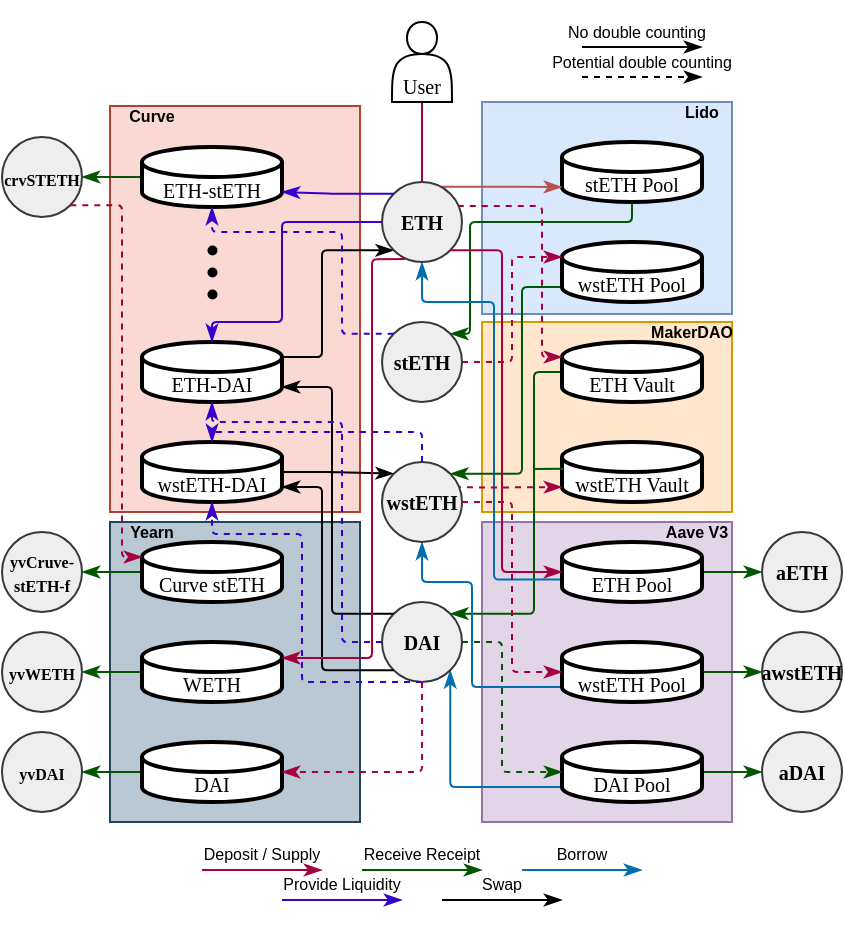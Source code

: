 <mxfile version="22.1.0" type="github">
  <diagram id="ooE3Xo_wV-slX8WCPOP6" name="Page-4">
    <mxGraphModel dx="1458" dy="418" grid="1" gridSize="10" guides="1" tooltips="1" connect="1" arrows="1" fold="1" page="1" pageScale="1" pageWidth="400" pageHeight="500" math="0" shadow="0">
      <root>
        <mxCell id="0" />
        <mxCell id="1" parent="0" />
        <mxCell id="0xcqsg2bEBHfZzJ7icHa-62" value="" style="rounded=0;whiteSpace=wrap;html=1;fillColor=#fad9d5;strokeColor=#ae4132;" vertex="1" parent="1">
          <mxGeometry x="-636" y="52" width="125" height="203" as="geometry" />
        </mxCell>
        <mxCell id="aXwNNv5AYdKiC4HSLwjV-165" value="" style="rounded=0;whiteSpace=wrap;html=1;fillColor=#dae8fc;strokeColor=#6c8ebf;" parent="1" vertex="1">
          <mxGeometry x="-450" y="50" width="125" height="106" as="geometry" />
        </mxCell>
        <mxCell id="aXwNNv5AYdKiC4HSLwjV-163" value="" style="rounded=0;whiteSpace=wrap;html=1;fillColor=#ffe6cc;strokeColor=#d79b00;" parent="1" vertex="1">
          <mxGeometry x="-450" y="160" width="125" height="95" as="geometry" />
        </mxCell>
        <mxCell id="aXwNNv5AYdKiC4HSLwjV-160" value="" style="rounded=0;whiteSpace=wrap;html=1;fillColor=#e1d5e7;strokeColor=#9673a6;" parent="1" vertex="1">
          <mxGeometry x="-450" y="260" width="125" height="150" as="geometry" />
        </mxCell>
        <mxCell id="_4_Hz2iEFn8rfwyZPXuo-4" value="&lt;b&gt;aETH&lt;/b&gt;" style="ellipse;whiteSpace=wrap;html=1;aspect=fixed;labelBackgroundColor=none;labelBorderColor=none;fillColor=#eeeeee;strokeColor=#36393d;fontSize=10;fontFamily=Times New Roman;rounded=0;" parent="1" vertex="1">
          <mxGeometry x="-310" y="265" width="40" height="40" as="geometry" />
        </mxCell>
        <mxCell id="_4_Hz2iEFn8rfwyZPXuo-5" value="&lt;b&gt;awstETH&lt;/b&gt;" style="ellipse;whiteSpace=wrap;html=1;aspect=fixed;labelBackgroundColor=none;labelBorderColor=none;fillColor=#eeeeee;strokeColor=#36393d;fontSize=10;fontFamily=Times New Roman;rounded=0;" parent="1" vertex="1">
          <mxGeometry x="-310" y="315" width="40" height="40" as="geometry" />
        </mxCell>
        <mxCell id="_4_Hz2iEFn8rfwyZPXuo-6" value="&lt;b&gt;aDAI&lt;/b&gt;" style="ellipse;whiteSpace=wrap;html=1;aspect=fixed;labelBackgroundColor=none;labelBorderColor=none;fillColor=#eeeeee;strokeColor=#36393d;fontSize=10;fontFamily=Times New Roman;rounded=0;" parent="1" vertex="1">
          <mxGeometry x="-310" y="365" width="40" height="40" as="geometry" />
        </mxCell>
        <mxCell id="0xcqsg2bEBHfZzJ7icHa-82" style="edgeStyle=orthogonalEdgeStyle;rounded=1;orthogonalLoop=1;jettySize=auto;html=1;exitX=0.5;exitY=1;exitDx=0;exitDy=0;exitPerimeter=0;entryX=1;entryY=0;entryDx=0;entryDy=0;endArrow=classicThin;endFill=1;arcSize=5;fillColor=#008a00;strokeColor=#005700;" edge="1" parent="1" source="bI1gja82rUTGcYfUVD13-1" target="0xcqsg2bEBHfZzJ7icHa-70">
          <mxGeometry relative="1" as="geometry">
            <Array as="points">
              <mxPoint x="-375" y="110" />
              <mxPoint x="-456" y="110" />
              <mxPoint x="-456" y="166" />
            </Array>
          </mxGeometry>
        </mxCell>
        <mxCell id="bI1gja82rUTGcYfUVD13-1" value="stETH Pool" style="shape=cylinder3;whiteSpace=wrap;html=1;boundedLbl=1;backgroundOutline=1;size=7.5;strokeWidth=2;fontFamily=Times New Roman;fontStyle=0;fontSize=10;rounded=0;" parent="1" vertex="1">
          <mxGeometry x="-410" y="70" width="70" height="30" as="geometry" />
        </mxCell>
        <mxCell id="0xcqsg2bEBHfZzJ7icHa-89" style="edgeStyle=orthogonalEdgeStyle;rounded=1;orthogonalLoop=1;jettySize=auto;html=1;exitX=0;exitY=0.5;exitDx=0;exitDy=0;exitPerimeter=0;entryX=1;entryY=0;entryDx=0;entryDy=0;endArrow=classicThin;endFill=1;arcSize=5;fillColor=#008a00;strokeColor=#005700;" edge="1" parent="1" source="bI1gja82rUTGcYfUVD13-3" target="_4_Hz2iEFn8rfwyZPXuo-3">
          <mxGeometry relative="1" as="geometry">
            <Array as="points">
              <mxPoint x="-424" y="185" />
              <mxPoint x="-424" y="306" />
            </Array>
          </mxGeometry>
        </mxCell>
        <mxCell id="bI1gja82rUTGcYfUVD13-3" value="ETH Vault" style="shape=cylinder3;whiteSpace=wrap;html=1;boundedLbl=1;backgroundOutline=1;size=7.5;strokeWidth=2;fontFamily=Times New Roman;fontStyle=0;fontSize=10;rounded=0;" parent="1" vertex="1">
          <mxGeometry x="-410" y="170" width="70" height="30" as="geometry" />
        </mxCell>
        <mxCell id="bI1gja82rUTGcYfUVD13-4" value="wstETH Vault" style="shape=cylinder3;whiteSpace=wrap;html=1;boundedLbl=1;backgroundOutline=1;size=7.5;strokeWidth=2;fontFamily=Times New Roman;fontStyle=0;fontSize=10;rounded=0;" parent="1" vertex="1">
          <mxGeometry x="-410" y="220" width="70" height="30" as="geometry" />
        </mxCell>
        <mxCell id="0xcqsg2bEBHfZzJ7icHa-26" style="edgeStyle=orthogonalEdgeStyle;rounded=0;orthogonalLoop=1;jettySize=auto;html=1;entryX=0;entryY=0.5;entryDx=0;entryDy=0;fillColor=#008a00;strokeColor=#005700;endArrow=classicThin;endFill=1;" edge="1" parent="1" source="bI1gja82rUTGcYfUVD13-5" target="_4_Hz2iEFn8rfwyZPXuo-5">
          <mxGeometry relative="1" as="geometry" />
        </mxCell>
        <mxCell id="0xcqsg2bEBHfZzJ7icHa-98" style="edgeStyle=orthogonalEdgeStyle;rounded=1;orthogonalLoop=1;jettySize=auto;html=1;exitX=0;exitY=1;exitDx=0;exitDy=-7.5;exitPerimeter=0;entryX=0.5;entryY=1;entryDx=0;entryDy=0;endArrow=classicThin;endFill=1;arcSize=5;fillColor=#1ba1e2;strokeColor=#006EAF;" edge="1" parent="1" source="bI1gja82rUTGcYfUVD13-5" target="_4_Hz2iEFn8rfwyZPXuo-2">
          <mxGeometry relative="1" as="geometry">
            <Array as="points">
              <mxPoint x="-455" y="342" />
              <mxPoint x="-455" y="290" />
              <mxPoint x="-480" y="290" />
            </Array>
          </mxGeometry>
        </mxCell>
        <mxCell id="bI1gja82rUTGcYfUVD13-5" value="wstETH Pool" style="shape=cylinder3;whiteSpace=wrap;html=1;boundedLbl=1;backgroundOutline=1;size=7.5;strokeWidth=2;fontFamily=Times New Roman;fontStyle=0;fontSize=10;rounded=0;" parent="1" vertex="1">
          <mxGeometry x="-410" y="320" width="70" height="30" as="geometry" />
        </mxCell>
        <mxCell id="0xcqsg2bEBHfZzJ7icHa-25" style="edgeStyle=orthogonalEdgeStyle;rounded=0;orthogonalLoop=1;jettySize=auto;html=1;entryX=0;entryY=0.5;entryDx=0;entryDy=0;fillColor=#008a00;strokeColor=#005700;endArrow=classicThin;endFill=1;" edge="1" parent="1" source="bI1gja82rUTGcYfUVD13-6" target="_4_Hz2iEFn8rfwyZPXuo-4">
          <mxGeometry relative="1" as="geometry">
            <Array as="points">
              <mxPoint x="-310" y="285" />
              <mxPoint x="-310" y="285" />
            </Array>
          </mxGeometry>
        </mxCell>
        <mxCell id="0xcqsg2bEBHfZzJ7icHa-100" style="edgeStyle=orthogonalEdgeStyle;rounded=1;orthogonalLoop=1;jettySize=auto;html=1;exitX=0;exitY=0;exitDx=0;exitDy=18.75;exitPerimeter=0;entryX=0.5;entryY=1;entryDx=0;entryDy=0;endArrow=classicThin;endFill=1;arcSize=5;fillColor=#1ba1e2;strokeColor=#006EAF;" edge="1" parent="1" source="bI1gja82rUTGcYfUVD13-6" target="_4_Hz2iEFn8rfwyZPXuo-1">
          <mxGeometry relative="1" as="geometry">
            <Array as="points">
              <mxPoint x="-444" y="289" />
              <mxPoint x="-444" y="150" />
              <mxPoint x="-480" y="150" />
            </Array>
          </mxGeometry>
        </mxCell>
        <mxCell id="bI1gja82rUTGcYfUVD13-6" value="ETH Pool" style="shape=cylinder3;whiteSpace=wrap;html=1;boundedLbl=1;backgroundOutline=1;size=7.5;strokeWidth=2;fontFamily=Times New Roman;fontStyle=0;fontSize=10;rounded=0;" parent="1" vertex="1">
          <mxGeometry x="-410" y="270" width="70" height="30" as="geometry" />
        </mxCell>
        <mxCell id="0xcqsg2bEBHfZzJ7icHa-27" style="edgeStyle=orthogonalEdgeStyle;rounded=0;orthogonalLoop=1;jettySize=auto;html=1;entryX=0;entryY=0.5;entryDx=0;entryDy=0;fillColor=#008a00;strokeColor=#005700;endArrow=classicThin;endFill=1;" edge="1" parent="1" source="bI1gja82rUTGcYfUVD13-7" target="_4_Hz2iEFn8rfwyZPXuo-6">
          <mxGeometry relative="1" as="geometry" />
        </mxCell>
        <mxCell id="0xcqsg2bEBHfZzJ7icHa-97" style="edgeStyle=orthogonalEdgeStyle;rounded=1;orthogonalLoop=1;jettySize=auto;html=1;exitX=0;exitY=1;exitDx=0;exitDy=-7.5;exitPerimeter=0;entryX=1;entryY=1;entryDx=0;entryDy=0;endArrow=classicThin;endFill=1;arcSize=5;fillColor=#1ba1e2;strokeColor=#006EAF;" edge="1" parent="1" source="bI1gja82rUTGcYfUVD13-7" target="_4_Hz2iEFn8rfwyZPXuo-3">
          <mxGeometry relative="1" as="geometry" />
        </mxCell>
        <mxCell id="bI1gja82rUTGcYfUVD13-7" value="DAI Pool" style="shape=cylinder3;whiteSpace=wrap;html=1;boundedLbl=1;backgroundOutline=1;size=7.5;strokeWidth=2;fontFamily=Times New Roman;fontStyle=0;fontSize=10;rounded=0;" parent="1" vertex="1">
          <mxGeometry x="-410" y="370" width="70" height="30" as="geometry" />
        </mxCell>
        <mxCell id="qk3m3HCQnxlENwnEO2U1-2" style="edgeStyle=orthogonalEdgeStyle;rounded=0;orthogonalLoop=1;jettySize=auto;html=1;exitX=0.5;exitY=1;exitDx=0;exitDy=0;entryX=0.5;entryY=0;entryDx=0;entryDy=0;endArrow=none;endFill=0;fillColor=#d80073;strokeColor=#A50040;" parent="1" source="aXwNNv5AYdKiC4HSLwjV-1" target="_4_Hz2iEFn8rfwyZPXuo-1" edge="1">
          <mxGeometry relative="1" as="geometry" />
        </mxCell>
        <mxCell id="aXwNNv5AYdKiC4HSLwjV-1" value="&lt;font style=&quot;font-size: 10px;&quot;&gt;&lt;br&gt;&lt;font style=&quot;font-size: 10px;&quot;&gt;&lt;br&gt;User&lt;/font&gt;&lt;/font&gt;" style="shape=actor;whiteSpace=wrap;html=1;fontSize=10;fontFamily=Times New Roman;verticalAlign=middle;rounded=0;" parent="1" vertex="1">
          <mxGeometry x="-495" y="10" width="30" height="40" as="geometry" />
        </mxCell>
        <mxCell id="aXwNNv5AYdKiC4HSLwjV-162" value="&lt;b&gt;Aave V3&lt;/b&gt;" style="text;html=1;strokeColor=none;fillColor=none;align=center;verticalAlign=middle;whiteSpace=wrap;rounded=0;fontSize=8;" parent="1" vertex="1">
          <mxGeometry x="-360" y="250" width="35" height="30" as="geometry" />
        </mxCell>
        <mxCell id="aXwNNv5AYdKiC4HSLwjV-164" value="&lt;b&gt;MakerDAO&lt;/b&gt;" style="text;html=1;strokeColor=none;fillColor=none;align=center;verticalAlign=middle;whiteSpace=wrap;rounded=0;fontSize=8;" parent="1" vertex="1">
          <mxGeometry x="-370" y="150" width="50" height="30" as="geometry" />
        </mxCell>
        <mxCell id="aXwNNv5AYdKiC4HSLwjV-166" value="&lt;b&gt;Lido&lt;/b&gt;" style="text;html=1;strokeColor=none;fillColor=none;align=center;verticalAlign=middle;whiteSpace=wrap;rounded=0;fontSize=8;" parent="1" vertex="1">
          <mxGeometry x="-355" y="40" width="30" height="30" as="geometry" />
        </mxCell>
        <mxCell id="qk3m3HCQnxlENwnEO2U1-29" value="" style="group;fontSize=8;" parent="1" vertex="1" connectable="0">
          <mxGeometry x="-620" y="10" width="84" height="25" as="geometry" />
        </mxCell>
        <mxCell id="qk3m3HCQnxlENwnEO2U1-30" value="" style="endArrow=classicThin;html=1;rounded=0;endFill=1;fillColor=#d80073;strokeColor=#000000;" parent="qk3m3HCQnxlENwnEO2U1-29" edge="1">
          <mxGeometry width="50" height="50" relative="1" as="geometry">
            <mxPoint x="220" y="12.5" as="sourcePoint" />
            <mxPoint x="280" y="12.5" as="targetPoint" />
          </mxGeometry>
        </mxCell>
        <mxCell id="qk3m3HCQnxlENwnEO2U1-31" value="&lt;p style=&quot;line-height: 40%;&quot;&gt;&lt;span style=&quot;font-size: 8px;&quot;&gt;No double counting&lt;/span&gt;&lt;/p&gt;" style="text;html=1;strokeColor=none;fillColor=none;align=center;verticalAlign=middle;whiteSpace=wrap;rounded=0;" parent="qk3m3HCQnxlENwnEO2U1-29" vertex="1">
          <mxGeometry x="210" y="-7.5" width="75" height="25" as="geometry" />
        </mxCell>
        <mxCell id="qk3m3HCQnxlENwnEO2U1-42" value="" style="endArrow=classicThin;html=1;rounded=0;endFill=1;fillColor=#d80073;strokeColor=#000000;dashed=1;" parent="1" edge="1">
          <mxGeometry width="50" height="50" relative="1" as="geometry">
            <mxPoint x="-400" y="37.5" as="sourcePoint" />
            <mxPoint x="-340" y="37.5" as="targetPoint" />
          </mxGeometry>
        </mxCell>
        <mxCell id="qk3m3HCQnxlENwnEO2U1-43" value="&lt;p style=&quot;line-height: 40%;&quot;&gt;&lt;span style=&quot;font-size: 8px;&quot;&gt;Potential double counting&lt;/span&gt;&lt;/p&gt;" style="text;html=1;strokeColor=none;fillColor=none;align=center;verticalAlign=middle;whiteSpace=wrap;rounded=0;" parent="1" vertex="1">
          <mxGeometry x="-420" y="17.5" width="100" height="25" as="geometry" />
        </mxCell>
        <mxCell id="0xcqsg2bEBHfZzJ7icHa-106" style="edgeStyle=orthogonalEdgeStyle;rounded=1;orthogonalLoop=1;jettySize=auto;html=1;entryX=1;entryY=0.5;entryDx=0;entryDy=0;endArrow=classicThin;endFill=1;arcSize=5;fillColor=#008a00;strokeColor=#005700;" edge="1" parent="1" source="0xcqsg2bEBHfZzJ7icHa-17" target="0xcqsg2bEBHfZzJ7icHa-28">
          <mxGeometry relative="1" as="geometry" />
        </mxCell>
        <mxCell id="0xcqsg2bEBHfZzJ7icHa-17" value="ETH-stETH" style="shape=cylinder3;whiteSpace=wrap;html=1;boundedLbl=1;backgroundOutline=1;size=7.5;strokeWidth=2;fontFamily=Times New Roman;fontStyle=0;fontSize=10;rounded=0;" vertex="1" parent="1">
          <mxGeometry x="-620" y="72.5" width="70" height="30" as="geometry" />
        </mxCell>
        <mxCell id="0xcqsg2bEBHfZzJ7icHa-28" value="&lt;b&gt;&lt;font style=&quot;font-size: 8px;&quot;&gt;crvSTETH&lt;/font&gt;&lt;/b&gt;" style="ellipse;whiteSpace=wrap;html=1;aspect=fixed;labelBackgroundColor=none;labelBorderColor=none;fillColor=#eeeeee;strokeColor=#36393d;fontSize=10;fontFamily=Times New Roman;rounded=0;" vertex="1" parent="1">
          <mxGeometry x="-690" y="67.5" width="40" height="40" as="geometry" />
        </mxCell>
        <mxCell id="0xcqsg2bEBHfZzJ7icHa-116" style="edgeStyle=orthogonalEdgeStyle;rounded=1;orthogonalLoop=1;jettySize=auto;html=1;exitX=1;exitY=0.5;exitDx=0;exitDy=0;exitPerimeter=0;entryX=0;entryY=0;entryDx=0;entryDy=0;endArrow=classicThin;endFill=1;arcSize=5;" edge="1" parent="1" source="0xcqsg2bEBHfZzJ7icHa-29" target="_4_Hz2iEFn8rfwyZPXuo-2">
          <mxGeometry relative="1" as="geometry" />
        </mxCell>
        <mxCell id="0xcqsg2bEBHfZzJ7icHa-29" value="wstETH-DAI" style="shape=cylinder3;whiteSpace=wrap;html=1;boundedLbl=1;backgroundOutline=1;size=7.5;strokeWidth=2;fontFamily=Times New Roman;fontStyle=0;fontSize=10;rounded=0;" vertex="1" parent="1">
          <mxGeometry x="-620" y="220" width="70" height="30" as="geometry" />
        </mxCell>
        <mxCell id="0xcqsg2bEBHfZzJ7icHa-63" value="&lt;b&gt;Curve&lt;/b&gt;" style="text;html=1;strokeColor=none;fillColor=none;align=center;verticalAlign=middle;whiteSpace=wrap;rounded=0;fontSize=8;" vertex="1" parent="1">
          <mxGeometry x="-630" y="52" width="30" height="10" as="geometry" />
        </mxCell>
        <mxCell id="0xcqsg2bEBHfZzJ7icHa-67" value="Curve stETH" style="shape=cylinder3;whiteSpace=wrap;html=1;boundedLbl=1;backgroundOutline=1;size=7.5;strokeWidth=2;fontFamily=Times New Roman;fontStyle=0;fontSize=10;rounded=0;" vertex="1" parent="1">
          <mxGeometry x="-620" y="270" width="70" height="30" as="geometry" />
        </mxCell>
        <mxCell id="0xcqsg2bEBHfZzJ7icHa-68" value="&lt;b&gt;&lt;font style=&quot;font-size: 8px;&quot;&gt;yvCruve-&lt;br&gt;stETH-f&lt;br&gt;&lt;/font&gt;&lt;/b&gt;" style="ellipse;whiteSpace=wrap;html=1;aspect=fixed;labelBackgroundColor=none;labelBorderColor=none;fillColor=#eeeeee;strokeColor=#36393d;fontSize=10;fontFamily=Times New Roman;rounded=0;" vertex="1" parent="1">
          <mxGeometry x="-690" y="265" width="40" height="40" as="geometry" />
        </mxCell>
        <mxCell id="0xcqsg2bEBHfZzJ7icHa-111" style="edgeStyle=orthogonalEdgeStyle;rounded=1;orthogonalLoop=1;jettySize=auto;html=1;exitX=1;exitY=0;exitDx=0;exitDy=7.5;exitPerimeter=0;entryX=0;entryY=1;entryDx=0;entryDy=0;endArrow=classicThin;endFill=1;arcSize=5;" edge="1" parent="1" source="0xcqsg2bEBHfZzJ7icHa-72" target="_4_Hz2iEFn8rfwyZPXuo-1">
          <mxGeometry relative="1" as="geometry">
            <Array as="points">
              <mxPoint x="-530" y="178" />
              <mxPoint x="-530" y="124" />
            </Array>
          </mxGeometry>
        </mxCell>
        <mxCell id="0xcqsg2bEBHfZzJ7icHa-72" value="ETH-DAI" style="shape=cylinder3;whiteSpace=wrap;html=1;boundedLbl=1;backgroundOutline=1;size=7.5;strokeWidth=2;fontFamily=Times New Roman;fontStyle=0;fontSize=10;rounded=0;" vertex="1" parent="1">
          <mxGeometry x="-620" y="170" width="70" height="30" as="geometry" />
        </mxCell>
        <mxCell id="aXwNNv5AYdKiC4HSLwjV-182" value="" style="group;fontSize=8;" parent="1" vertex="1" connectable="0">
          <mxGeometry x="-440" y="435" width="80" height="30" as="geometry" />
        </mxCell>
        <mxCell id="aXwNNv5AYdKiC4HSLwjV-178" value="" style="endArrow=classicThin;html=1;rounded=0;endFill=1;" parent="aXwNNv5AYdKiC4HSLwjV-182" edge="1">
          <mxGeometry width="50" height="50" relative="1" as="geometry">
            <mxPoint x="-30" y="14" as="sourcePoint" />
            <mxPoint x="30" y="14" as="targetPoint" />
          </mxGeometry>
        </mxCell>
        <mxCell id="aXwNNv5AYdKiC4HSLwjV-228" value="" style="endArrow=classicThin;html=1;rounded=0;endFill=1;fillColor=#6a00ff;strokeColor=#3700CC;" parent="aXwNNv5AYdKiC4HSLwjV-182" edge="1">
          <mxGeometry width="50" height="50" relative="1" as="geometry">
            <mxPoint x="-110" y="14" as="sourcePoint" />
            <mxPoint x="-50" y="14" as="targetPoint" />
          </mxGeometry>
        </mxCell>
        <mxCell id="aXwNNv5AYdKiC4HSLwjV-229" value="&lt;font style=&quot;font-size: 8px;&quot;&gt;Provide Liquidity&lt;/font&gt;" style="text;html=1;strokeColor=none;fillColor=none;align=center;verticalAlign=middle;whiteSpace=wrap;rounded=0;" parent="aXwNNv5AYdKiC4HSLwjV-182" vertex="1">
          <mxGeometry x="-120" y="-10" width="80" height="30" as="geometry" />
        </mxCell>
        <mxCell id="aXwNNv5AYdKiC4HSLwjV-180" value="&lt;font style=&quot;font-size: 8px;&quot;&gt;Swap&lt;/font&gt;" style="text;html=1;strokeColor=none;fillColor=none;align=center;verticalAlign=middle;whiteSpace=wrap;rounded=0;" parent="aXwNNv5AYdKiC4HSLwjV-182" vertex="1">
          <mxGeometry x="-40" y="-10" width="80" height="30" as="geometry" />
        </mxCell>
        <mxCell id="aXwNNv5AYdKiC4HSLwjV-231" value="" style="group;fontSize=8;" parent="1" vertex="1" connectable="0">
          <mxGeometry x="-600" y="410" width="80" height="30" as="geometry" />
        </mxCell>
        <mxCell id="aXwNNv5AYdKiC4HSLwjV-232" value="" style="endArrow=classicThin;html=1;rounded=0;endFill=1;fillColor=#d80073;strokeColor=#A50040;" parent="aXwNNv5AYdKiC4HSLwjV-231" edge="1">
          <mxGeometry width="50" height="50" relative="1" as="geometry">
            <mxPoint x="10" y="24" as="sourcePoint" />
            <mxPoint x="70" y="24" as="targetPoint" />
          </mxGeometry>
        </mxCell>
        <mxCell id="aXwNNv5AYdKiC4HSLwjV-233" value="&lt;span style=&quot;font-size: 8px;&quot;&gt;Deposit / Supply&lt;/span&gt;" style="text;html=1;strokeColor=none;fillColor=none;align=center;verticalAlign=middle;whiteSpace=wrap;rounded=0;" parent="aXwNNv5AYdKiC4HSLwjV-231" vertex="1">
          <mxGeometry width="80" height="30" as="geometry" />
        </mxCell>
        <mxCell id="aXwNNv5AYdKiC4HSLwjV-234" value="" style="group;fontSize=8;" parent="1" vertex="1" connectable="0">
          <mxGeometry x="-520" y="410" width="80" height="30" as="geometry" />
        </mxCell>
        <mxCell id="aXwNNv5AYdKiC4HSLwjV-235" value="" style="endArrow=classicThin;html=1;rounded=0;endFill=1;fillColor=#008a00;strokeColor=#005700;" parent="aXwNNv5AYdKiC4HSLwjV-234" edge="1">
          <mxGeometry width="50" height="50" relative="1" as="geometry">
            <mxPoint x="10" y="24" as="sourcePoint" />
            <mxPoint x="70" y="24" as="targetPoint" />
          </mxGeometry>
        </mxCell>
        <mxCell id="aXwNNv5AYdKiC4HSLwjV-236" value="&lt;span style=&quot;font-size: 8px;&quot;&gt;Receive Receipt&lt;/span&gt;" style="text;html=1;strokeColor=none;fillColor=none;align=center;verticalAlign=middle;whiteSpace=wrap;rounded=0;" parent="aXwNNv5AYdKiC4HSLwjV-234" vertex="1">
          <mxGeometry width="80" height="30" as="geometry" />
        </mxCell>
        <mxCell id="aXwNNv5AYdKiC4HSLwjV-238" value="" style="endArrow=classicThin;html=1;rounded=0;endFill=1;fillColor=#1ba1e2;strokeColor=#006EAF;" parent="1" edge="1">
          <mxGeometry width="50" height="50" relative="1" as="geometry">
            <mxPoint x="-430" y="434" as="sourcePoint" />
            <mxPoint x="-370" y="434" as="targetPoint" />
          </mxGeometry>
        </mxCell>
        <mxCell id="aXwNNv5AYdKiC4HSLwjV-239" value="&lt;span style=&quot;font-size: 8px;&quot;&gt;Borrow&lt;/span&gt;" style="text;html=1;strokeColor=none;fillColor=none;align=center;verticalAlign=middle;whiteSpace=wrap;rounded=0;" parent="1" vertex="1">
          <mxGeometry x="-440" y="410" width="80" height="30" as="geometry" />
        </mxCell>
        <mxCell id="0xcqsg2bEBHfZzJ7icHa-84" style="edgeStyle=orthogonalEdgeStyle;rounded=1;orthogonalLoop=1;jettySize=auto;html=1;exitX=0;exitY=1;exitDx=0;exitDy=-7.5;exitPerimeter=0;entryX=1;entryY=0;entryDx=0;entryDy=0;endArrow=classicThin;endFill=1;arcSize=5;fillColor=#008a00;strokeColor=#005700;" edge="1" parent="1" source="0xcqsg2bEBHfZzJ7icHa-75" target="_4_Hz2iEFn8rfwyZPXuo-2">
          <mxGeometry relative="1" as="geometry">
            <Array as="points">
              <mxPoint x="-430" y="142" />
              <mxPoint x="-430" y="236" />
            </Array>
          </mxGeometry>
        </mxCell>
        <mxCell id="0xcqsg2bEBHfZzJ7icHa-75" value="wstETH Pool" style="shape=cylinder3;whiteSpace=wrap;html=1;boundedLbl=1;backgroundOutline=1;size=7.5;strokeWidth=2;fontFamily=Times New Roman;fontStyle=0;fontSize=10;rounded=0;" vertex="1" parent="1">
          <mxGeometry x="-410" y="120" width="70" height="30" as="geometry" />
        </mxCell>
        <mxCell id="0xcqsg2bEBHfZzJ7icHa-76" value="" style="rounded=0;whiteSpace=wrap;html=1;fillColor=#bac8d3;strokeColor=#23445d;" vertex="1" parent="1">
          <mxGeometry x="-636" y="260" width="125" height="150" as="geometry" />
        </mxCell>
        <mxCell id="0xcqsg2bEBHfZzJ7icHa-77" value="&lt;b&gt;Yearn&lt;/b&gt;" style="text;html=1;strokeColor=none;fillColor=none;align=center;verticalAlign=middle;whiteSpace=wrap;rounded=0;fontSize=8;" vertex="1" parent="1">
          <mxGeometry x="-630" y="260" width="30" height="10" as="geometry" />
        </mxCell>
        <mxCell id="0xcqsg2bEBHfZzJ7icHa-108" style="edgeStyle=orthogonalEdgeStyle;rounded=1;orthogonalLoop=1;jettySize=auto;html=1;exitX=0;exitY=0.5;exitDx=0;exitDy=0;exitPerimeter=0;entryX=1;entryY=0.5;entryDx=0;entryDy=0;endArrow=classicThin;endFill=1;arcSize=5;fillColor=#008a00;strokeColor=#005700;" edge="1" parent="1" source="0xcqsg2bEBHfZzJ7icHa-78" target="0xcqsg2bEBHfZzJ7icHa-68">
          <mxGeometry relative="1" as="geometry" />
        </mxCell>
        <mxCell id="0xcqsg2bEBHfZzJ7icHa-78" value="Curve stETH" style="shape=cylinder3;whiteSpace=wrap;html=1;boundedLbl=1;backgroundOutline=1;size=7.5;strokeWidth=2;fontFamily=Times New Roman;fontStyle=0;fontSize=10;rounded=0;" vertex="1" parent="1">
          <mxGeometry x="-620" y="270" width="70" height="30" as="geometry" />
        </mxCell>
        <mxCell id="0xcqsg2bEBHfZzJ7icHa-81" style="edgeStyle=orthogonalEdgeStyle;rounded=1;orthogonalLoop=1;jettySize=auto;html=1;exitX=0.705;exitY=0.059;exitDx=0;exitDy=0;entryX=0;entryY=1;entryDx=0;entryDy=-7.5;entryPerimeter=0;exitPerimeter=0;endArrow=classicThin;endFill=1;arcSize=5;fillColor=#f8cecc;gradientColor=#ea6b66;strokeColor=#b85450;" edge="1" parent="1" source="_4_Hz2iEFn8rfwyZPXuo-1" target="bI1gja82rUTGcYfUVD13-1">
          <mxGeometry relative="1" as="geometry" />
        </mxCell>
        <mxCell id="0xcqsg2bEBHfZzJ7icHa-83" style="edgeStyle=orthogonalEdgeStyle;rounded=1;orthogonalLoop=1;jettySize=auto;html=1;exitX=1;exitY=0.5;exitDx=0;exitDy=0;entryX=0;entryY=0;entryDx=0;entryDy=7.5;entryPerimeter=0;endArrow=classicThin;endFill=1;arcSize=5;fillColor=#d80073;strokeColor=#A50040;dashed=1;" edge="1" parent="1" source="0xcqsg2bEBHfZzJ7icHa-70" target="0xcqsg2bEBHfZzJ7icHa-75">
          <mxGeometry relative="1" as="geometry" />
        </mxCell>
        <mxCell id="0xcqsg2bEBHfZzJ7icHa-85" style="edgeStyle=orthogonalEdgeStyle;rounded=1;orthogonalLoop=1;jettySize=auto;html=1;exitX=0.947;exitY=0.3;exitDx=0;exitDy=0;entryX=0;entryY=0;entryDx=0;entryDy=7.5;entryPerimeter=0;exitPerimeter=0;endArrow=classicThin;endFill=1;arcSize=5;fillColor=#d80073;strokeColor=#A50040;dashed=1;" edge="1" parent="1" source="_4_Hz2iEFn8rfwyZPXuo-1" target="bI1gja82rUTGcYfUVD13-3">
          <mxGeometry relative="1" as="geometry">
            <Array as="points">
              <mxPoint x="-420" y="102" />
              <mxPoint x="-420" y="178" />
            </Array>
          </mxGeometry>
        </mxCell>
        <mxCell id="0xcqsg2bEBHfZzJ7icHa-86" style="edgeStyle=orthogonalEdgeStyle;rounded=1;orthogonalLoop=1;jettySize=auto;html=1;exitX=0.912;exitY=0.317;exitDx=0;exitDy=0;entryX=0;entryY=1;entryDx=0;entryDy=-7.5;entryPerimeter=0;exitPerimeter=0;endArrow=classicThin;endFill=1;arcSize=5;fillColor=#d80073;strokeColor=#A50040;dashed=1;" edge="1" parent="1" source="_4_Hz2iEFn8rfwyZPXuo-2" target="bI1gja82rUTGcYfUVD13-4">
          <mxGeometry relative="1" as="geometry" />
        </mxCell>
        <mxCell id="_4_Hz2iEFn8rfwyZPXuo-2" value="&lt;b&gt;wstETH&lt;/b&gt;" style="ellipse;whiteSpace=wrap;html=1;aspect=fixed;labelBackgroundColor=none;labelBorderColor=none;fillColor=#eeeeee;strokeColor=#36393d;fontSize=10;fontFamily=Times New Roman;rounded=0;" parent="1" vertex="1">
          <mxGeometry x="-500" y="230" width="40" height="40" as="geometry" />
        </mxCell>
        <mxCell id="0xcqsg2bEBHfZzJ7icHa-70" value="&lt;b style=&quot;font-size: 10px;&quot;&gt;stETH&lt;/b&gt;" style="ellipse;whiteSpace=wrap;html=1;aspect=fixed;labelBackgroundColor=none;labelBorderColor=none;fillColor=#eeeeee;strokeColor=#36393d;fontSize=10;fontFamily=Times New Roman;rounded=0;" vertex="1" parent="1">
          <mxGeometry x="-500" y="160" width="40" height="40" as="geometry" />
        </mxCell>
        <mxCell id="_4_Hz2iEFn8rfwyZPXuo-1" value="&lt;b style=&quot;font-size: 10px;&quot;&gt;ETH&lt;/b&gt;" style="ellipse;whiteSpace=wrap;html=1;aspect=fixed;labelBackgroundColor=none;labelBorderColor=none;fillColor=#eeeeee;strokeColor=#36393d;fontSize=10;fontFamily=Times New Roman;rounded=0;" parent="1" vertex="1">
          <mxGeometry x="-500" y="90" width="40" height="40" as="geometry" />
        </mxCell>
        <mxCell id="_4_Hz2iEFn8rfwyZPXuo-3" value="&lt;b&gt;DAI&lt;/b&gt;" style="ellipse;whiteSpace=wrap;html=1;aspect=fixed;labelBackgroundColor=none;labelBorderColor=none;fillColor=#eeeeee;strokeColor=#36393d;fontSize=10;fontFamily=Times New Roman;rounded=0;" parent="1" vertex="1">
          <mxGeometry x="-500" y="300" width="40" height="40" as="geometry" />
        </mxCell>
        <mxCell id="0xcqsg2bEBHfZzJ7icHa-92" value="" style="endArrow=none;html=1;rounded=0;entryX=0.073;entryY=0.411;entryDx=0;entryDy=0;entryPerimeter=0;fillColor=#008a00;strokeColor=#005700;" edge="1" parent="1">
          <mxGeometry width="50" height="50" relative="1" as="geometry">
            <mxPoint x="-424" y="233.5" as="sourcePoint" />
            <mxPoint x="-408.89" y="233.33" as="targetPoint" />
            <Array as="points">
              <mxPoint x="-424" y="233" />
            </Array>
          </mxGeometry>
        </mxCell>
        <mxCell id="0xcqsg2bEBHfZzJ7icHa-94" style="edgeStyle=orthogonalEdgeStyle;rounded=1;orthogonalLoop=1;jettySize=auto;html=1;exitX=1;exitY=1;exitDx=0;exitDy=0;entryX=0;entryY=0.5;entryDx=0;entryDy=0;entryPerimeter=0;endArrow=classicThin;endFill=1;arcSize=5;fillColor=#d80073;strokeColor=#A50040;" edge="1" parent="1" source="_4_Hz2iEFn8rfwyZPXuo-1" target="bI1gja82rUTGcYfUVD13-6">
          <mxGeometry relative="1" as="geometry">
            <Array as="points">
              <mxPoint x="-440" y="124" />
              <mxPoint x="-440" y="285" />
            </Array>
          </mxGeometry>
        </mxCell>
        <mxCell id="0xcqsg2bEBHfZzJ7icHa-95" style="edgeStyle=orthogonalEdgeStyle;rounded=1;orthogonalLoop=1;jettySize=auto;html=1;exitX=1;exitY=0.5;exitDx=0;exitDy=0;entryX=0;entryY=0.5;entryDx=0;entryDy=0;entryPerimeter=0;endArrow=classicThin;endFill=1;arcSize=5;fillColor=#d80073;strokeColor=#A50040;dashed=1;" edge="1" parent="1" source="_4_Hz2iEFn8rfwyZPXuo-2" target="bI1gja82rUTGcYfUVD13-5">
          <mxGeometry relative="1" as="geometry" />
        </mxCell>
        <mxCell id="0xcqsg2bEBHfZzJ7icHa-96" style="edgeStyle=orthogonalEdgeStyle;rounded=1;orthogonalLoop=1;jettySize=auto;html=1;exitX=1;exitY=0.5;exitDx=0;exitDy=0;entryX=0;entryY=0.5;entryDx=0;entryDy=0;entryPerimeter=0;endArrow=classicThin;endFill=1;arcSize=5;fillColor=#008a00;strokeColor=#005700;dashed=1;" edge="1" parent="1" source="_4_Hz2iEFn8rfwyZPXuo-3" target="bI1gja82rUTGcYfUVD13-7">
          <mxGeometry relative="1" as="geometry">
            <Array as="points">
              <mxPoint x="-440" y="320" />
              <mxPoint x="-440" y="385" />
            </Array>
          </mxGeometry>
        </mxCell>
        <mxCell id="0xcqsg2bEBHfZzJ7icHa-104" style="edgeStyle=orthogonalEdgeStyle;rounded=1;orthogonalLoop=1;jettySize=auto;html=1;exitX=0;exitY=0;exitDx=0;exitDy=0;entryX=1;entryY=1;entryDx=0;entryDy=-7.5;entryPerimeter=0;endArrow=classicThin;endFill=1;arcSize=5;fillColor=#6a00ff;strokeColor=#3700CC;" edge="1" parent="1" source="_4_Hz2iEFn8rfwyZPXuo-1" target="0xcqsg2bEBHfZzJ7icHa-17">
          <mxGeometry relative="1" as="geometry" />
        </mxCell>
        <mxCell id="0xcqsg2bEBHfZzJ7icHa-105" style="edgeStyle=orthogonalEdgeStyle;rounded=1;orthogonalLoop=1;jettySize=auto;html=1;exitX=0;exitY=0;exitDx=0;exitDy=0;entryX=0.5;entryY=1;entryDx=0;entryDy=0;entryPerimeter=0;endArrow=classicThin;endFill=1;arcSize=5;fillColor=#6a00ff;strokeColor=#3700CC;dashed=1;" edge="1" parent="1" source="0xcqsg2bEBHfZzJ7icHa-70" target="0xcqsg2bEBHfZzJ7icHa-17">
          <mxGeometry relative="1" as="geometry">
            <Array as="points">
              <mxPoint x="-520" y="166" />
              <mxPoint x="-520" y="115" />
              <mxPoint x="-585" y="115" />
            </Array>
          </mxGeometry>
        </mxCell>
        <mxCell id="0xcqsg2bEBHfZzJ7icHa-107" style="edgeStyle=orthogonalEdgeStyle;rounded=1;orthogonalLoop=1;jettySize=auto;html=1;exitX=1;exitY=1;exitDx=0;exitDy=0;entryX=0;entryY=0;entryDx=0;entryDy=7.5;entryPerimeter=0;endArrow=classicThin;endFill=1;arcSize=5;fillColor=#d80073;strokeColor=#A50040;dashed=1;" edge="1" parent="1" source="0xcqsg2bEBHfZzJ7icHa-28" target="0xcqsg2bEBHfZzJ7icHa-78">
          <mxGeometry relative="1" as="geometry">
            <Array as="points">
              <mxPoint x="-630" y="102" />
              <mxPoint x="-630" y="278" />
            </Array>
          </mxGeometry>
        </mxCell>
        <mxCell id="0xcqsg2bEBHfZzJ7icHa-109" style="edgeStyle=orthogonalEdgeStyle;rounded=1;orthogonalLoop=1;jettySize=auto;html=1;exitX=0;exitY=0;exitDx=0;exitDy=0;entryX=1;entryY=1;entryDx=0;entryDy=-7.5;entryPerimeter=0;endArrow=classicThin;endFill=1;arcSize=5;" edge="1" parent="1" source="_4_Hz2iEFn8rfwyZPXuo-3" target="0xcqsg2bEBHfZzJ7icHa-72">
          <mxGeometry relative="1" as="geometry" />
        </mxCell>
        <mxCell id="0xcqsg2bEBHfZzJ7icHa-114" style="edgeStyle=orthogonalEdgeStyle;rounded=1;orthogonalLoop=1;jettySize=auto;html=1;exitX=0;exitY=1;exitDx=0;exitDy=0;entryX=1;entryY=1;entryDx=0;entryDy=-7.5;entryPerimeter=0;endArrow=classicThin;endFill=1;arcSize=5;" edge="1" parent="1" source="_4_Hz2iEFn8rfwyZPXuo-3" target="0xcqsg2bEBHfZzJ7icHa-29">
          <mxGeometry relative="1" as="geometry">
            <Array as="points">
              <mxPoint x="-530" y="334" />
              <mxPoint x="-530" y="242" />
            </Array>
          </mxGeometry>
        </mxCell>
        <mxCell id="0xcqsg2bEBHfZzJ7icHa-118" value="" style="shape=waypoint;sketch=0;fillStyle=solid;size=6;pointerEvents=1;points=[];fillColor=none;resizable=0;rotatable=0;perimeter=centerPerimeter;snapToPoint=1;strokeWidth=0.5;" vertex="1" parent="1">
          <mxGeometry x="-595" y="136" width="20" height="20" as="geometry" />
        </mxCell>
        <mxCell id="0xcqsg2bEBHfZzJ7icHa-119" style="edgeStyle=orthogonalEdgeStyle;rounded=1;orthogonalLoop=1;jettySize=auto;html=1;exitX=0.5;exitY=1;exitDx=0;exitDy=0;entryX=0.5;entryY=1;entryDx=0;entryDy=0;entryPerimeter=0;endArrow=classicThin;endFill=1;arcSize=5;fillColor=#6a00ff;strokeColor=#3700CC;dashed=1;" edge="1" parent="1" source="_4_Hz2iEFn8rfwyZPXuo-3" target="0xcqsg2bEBHfZzJ7icHa-29">
          <mxGeometry relative="1" as="geometry">
            <Array as="points">
              <mxPoint x="-540" y="340" />
              <mxPoint x="-540" y="266" />
              <mxPoint x="-585" y="266" />
            </Array>
          </mxGeometry>
        </mxCell>
        <mxCell id="0xcqsg2bEBHfZzJ7icHa-120" style="edgeStyle=orthogonalEdgeStyle;rounded=1;orthogonalLoop=1;jettySize=auto;html=1;exitX=0;exitY=0.5;exitDx=0;exitDy=0;entryX=0.5;entryY=1;entryDx=0;entryDy=0;entryPerimeter=0;endArrow=classicThin;endFill=1;arcSize=5;fillColor=#6a00ff;strokeColor=#3700CC;dashed=1;" edge="1" parent="1" source="_4_Hz2iEFn8rfwyZPXuo-3" target="0xcqsg2bEBHfZzJ7icHa-72">
          <mxGeometry relative="1" as="geometry">
            <Array as="points">
              <mxPoint x="-520" y="320" />
              <mxPoint x="-520" y="210" />
              <mxPoint x="-585" y="210" />
            </Array>
          </mxGeometry>
        </mxCell>
        <mxCell id="0xcqsg2bEBHfZzJ7icHa-122" style="edgeStyle=orthogonalEdgeStyle;rounded=1;orthogonalLoop=1;jettySize=auto;html=1;exitX=0.5;exitY=0;exitDx=0;exitDy=0;entryX=0.5;entryY=0;entryDx=0;entryDy=0;entryPerimeter=0;endArrow=classicThin;endFill=1;arcSize=5;fillColor=#6a00ff;strokeColor=#3700CC;dashed=1;" edge="1" parent="1" source="_4_Hz2iEFn8rfwyZPXuo-2" target="0xcqsg2bEBHfZzJ7icHa-29">
          <mxGeometry relative="1" as="geometry">
            <Array as="points">
              <mxPoint x="-480" y="215" />
              <mxPoint x="-585" y="215" />
            </Array>
          </mxGeometry>
        </mxCell>
        <mxCell id="0xcqsg2bEBHfZzJ7icHa-123" style="edgeStyle=orthogonalEdgeStyle;rounded=1;orthogonalLoop=1;jettySize=auto;html=1;entryX=0.5;entryY=0;entryDx=0;entryDy=0;entryPerimeter=0;endArrow=classicThin;endFill=1;arcSize=5;fillColor=#6a00ff;strokeColor=#3700CC;" edge="1" parent="1" source="_4_Hz2iEFn8rfwyZPXuo-1" target="0xcqsg2bEBHfZzJ7icHa-72">
          <mxGeometry relative="1" as="geometry">
            <Array as="points">
              <mxPoint x="-550" y="110" />
              <mxPoint x="-550" y="160" />
              <mxPoint x="-585" y="160" />
            </Array>
          </mxGeometry>
        </mxCell>
        <mxCell id="0xcqsg2bEBHfZzJ7icHa-127" style="edgeStyle=orthogonalEdgeStyle;rounded=1;orthogonalLoop=1;jettySize=auto;html=1;entryX=1;entryY=0.5;entryDx=0;entryDy=0;endArrow=classicThin;endFill=1;arcSize=5;fillColor=#008a00;strokeColor=#005700;" edge="1" parent="1" source="0xcqsg2bEBHfZzJ7icHa-124" target="0xcqsg2bEBHfZzJ7icHa-126">
          <mxGeometry relative="1" as="geometry" />
        </mxCell>
        <mxCell id="0xcqsg2bEBHfZzJ7icHa-124" value="WETH" style="shape=cylinder3;whiteSpace=wrap;html=1;boundedLbl=1;backgroundOutline=1;size=7.5;strokeWidth=2;fontFamily=Times New Roman;fontStyle=0;fontSize=10;rounded=0;" vertex="1" parent="1">
          <mxGeometry x="-620" y="320" width="70" height="30" as="geometry" />
        </mxCell>
        <mxCell id="0xcqsg2bEBHfZzJ7icHa-125" style="edgeStyle=orthogonalEdgeStyle;rounded=1;orthogonalLoop=1;jettySize=auto;html=1;exitX=0.291;exitY=0.964;exitDx=0;exitDy=0;exitPerimeter=0;endArrow=classicThin;endFill=1;arcSize=5;fillColor=#d80073;strokeColor=#A50040;" edge="1" parent="1" source="_4_Hz2iEFn8rfwyZPXuo-1">
          <mxGeometry relative="1" as="geometry">
            <mxPoint x="-550" y="328" as="targetPoint" />
            <Array as="points">
              <mxPoint x="-505" y="129" />
              <mxPoint x="-505" y="328" />
            </Array>
          </mxGeometry>
        </mxCell>
        <mxCell id="0xcqsg2bEBHfZzJ7icHa-126" value="&lt;b&gt;&lt;font style=&quot;font-size: 8px;&quot;&gt;yvWETH&lt;br&gt;&lt;/font&gt;&lt;/b&gt;" style="ellipse;whiteSpace=wrap;html=1;aspect=fixed;labelBackgroundColor=none;labelBorderColor=none;fillColor=#eeeeee;strokeColor=#36393d;fontSize=10;fontFamily=Times New Roman;rounded=0;" vertex="1" parent="1">
          <mxGeometry x="-690" y="315" width="40" height="40" as="geometry" />
        </mxCell>
        <mxCell id="0xcqsg2bEBHfZzJ7icHa-131" style="edgeStyle=orthogonalEdgeStyle;rounded=1;orthogonalLoop=1;jettySize=auto;html=1;entryX=1;entryY=0.5;entryDx=0;entryDy=0;endArrow=classicThin;endFill=1;arcSize=5;fillColor=#008a00;strokeColor=#005700;" edge="1" parent="1" source="0xcqsg2bEBHfZzJ7icHa-128" target="0xcqsg2bEBHfZzJ7icHa-130">
          <mxGeometry relative="1" as="geometry" />
        </mxCell>
        <mxCell id="0xcqsg2bEBHfZzJ7icHa-128" value="DAI" style="shape=cylinder3;whiteSpace=wrap;html=1;boundedLbl=1;backgroundOutline=1;size=7.5;strokeWidth=2;fontFamily=Times New Roman;fontStyle=0;fontSize=10;rounded=0;" vertex="1" parent="1">
          <mxGeometry x="-620" y="370" width="70" height="30" as="geometry" />
        </mxCell>
        <mxCell id="0xcqsg2bEBHfZzJ7icHa-129" style="edgeStyle=orthogonalEdgeStyle;rounded=1;orthogonalLoop=1;jettySize=auto;html=1;exitX=0.5;exitY=1;exitDx=0;exitDy=0;entryX=1;entryY=0.5;entryDx=0;entryDy=0;entryPerimeter=0;endArrow=classicThin;endFill=1;arcSize=5;fillColor=#d80073;strokeColor=#A50040;dashed=1;" edge="1" parent="1" source="_4_Hz2iEFn8rfwyZPXuo-3" target="0xcqsg2bEBHfZzJ7icHa-128">
          <mxGeometry relative="1" as="geometry" />
        </mxCell>
        <mxCell id="0xcqsg2bEBHfZzJ7icHa-130" value="&lt;b&gt;&lt;font style=&quot;font-size: 8px;&quot;&gt;yvDAI&lt;br&gt;&lt;/font&gt;&lt;/b&gt;" style="ellipse;whiteSpace=wrap;html=1;aspect=fixed;labelBackgroundColor=none;labelBorderColor=none;fillColor=#eeeeee;strokeColor=#36393d;fontSize=10;fontFamily=Times New Roman;rounded=0;" vertex="1" parent="1">
          <mxGeometry x="-690" y="365" width="40" height="40" as="geometry" />
        </mxCell>
        <mxCell id="0xcqsg2bEBHfZzJ7icHa-132" value="" style="shape=waypoint;sketch=0;fillStyle=solid;size=6;pointerEvents=1;points=[];fillColor=none;resizable=0;rotatable=0;perimeter=centerPerimeter;snapToPoint=1;strokeWidth=0.5;" vertex="1" parent="1">
          <mxGeometry x="-595" y="125" width="20" height="20" as="geometry" />
        </mxCell>
        <mxCell id="0xcqsg2bEBHfZzJ7icHa-133" value="" style="shape=waypoint;sketch=0;fillStyle=solid;size=6;pointerEvents=1;points=[];fillColor=none;resizable=0;rotatable=0;perimeter=centerPerimeter;snapToPoint=1;strokeWidth=0.5;" vertex="1" parent="1">
          <mxGeometry x="-595" y="114" width="20" height="20" as="geometry" />
        </mxCell>
      </root>
    </mxGraphModel>
  </diagram>
</mxfile>
